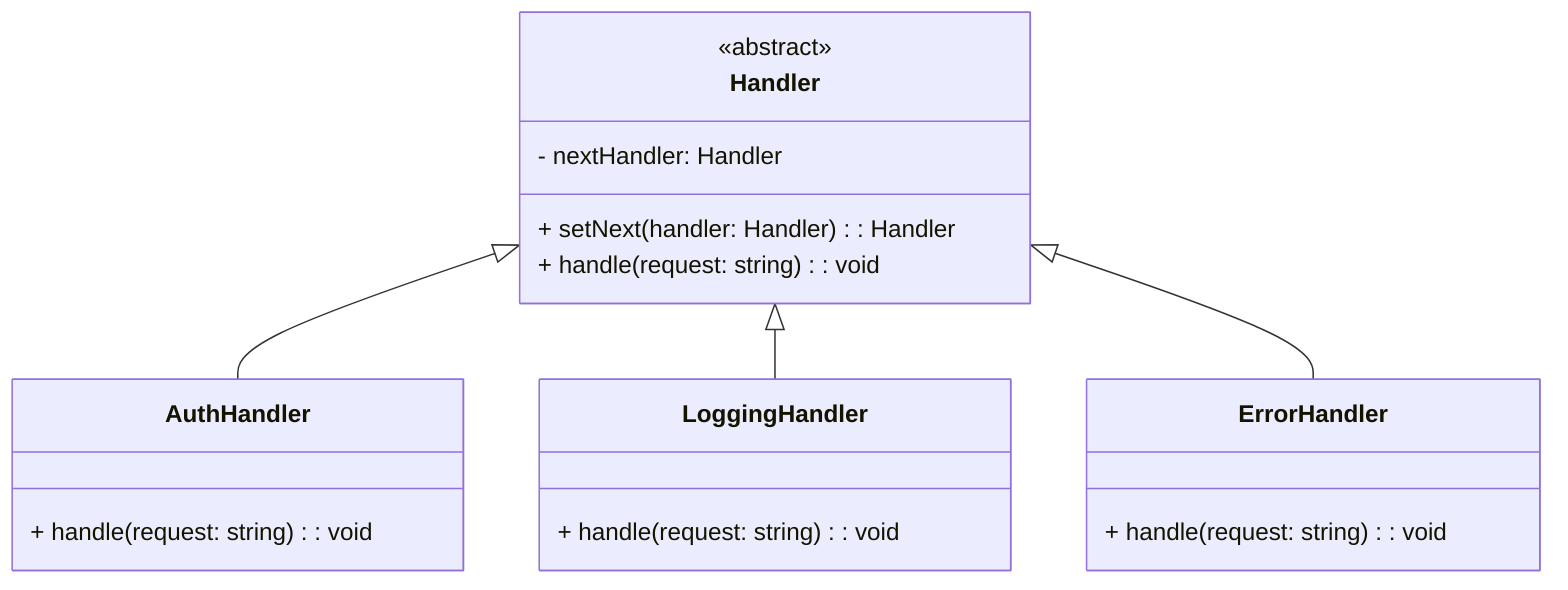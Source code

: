 classDiagram
    class Handler {
        <<abstract>>
        - nextHandler: Handler
        + setNext(handler: Handler): Handler
        + handle(request: string): void
    }

    class AuthHandler {
        + handle(request: string): void
    }

    class LoggingHandler {
        + handle(request: string): void
    }

    class ErrorHandler {
        + handle(request: string): void
    }

    Handler <|-- AuthHandler
    Handler <|-- LoggingHandler
    Handler <|-- ErrorHandler